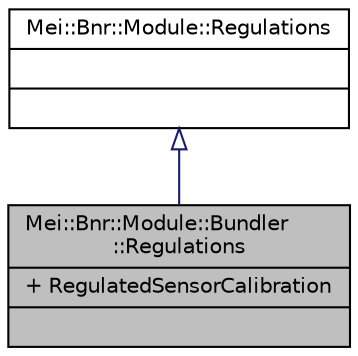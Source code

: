 digraph "Mei::Bnr::Module::Bundler::Regulations"
{
  edge [fontname="Helvetica",fontsize="10",labelfontname="Helvetica",labelfontsize="10"];
  node [fontname="Helvetica",fontsize="10",shape=record];
  Node1 [label="{Mei::Bnr::Module::Bundler\l::Regulations\n|+ RegulatedSensorCalibration\l|}",height=0.2,width=0.4,color="black", fillcolor="grey75", style="filled", fontcolor="black"];
  Node2 -> Node1 [dir="back",color="midnightblue",fontsize="10",style="solid",arrowtail="onormal",fontname="Helvetica"];
  Node2 [label="{Mei::Bnr::Module::Regulations\n||}",height=0.2,width=0.4,color="black", fillcolor="white", style="filled",URL="$a00120.html",tooltip="Module::Regulations "];
}
